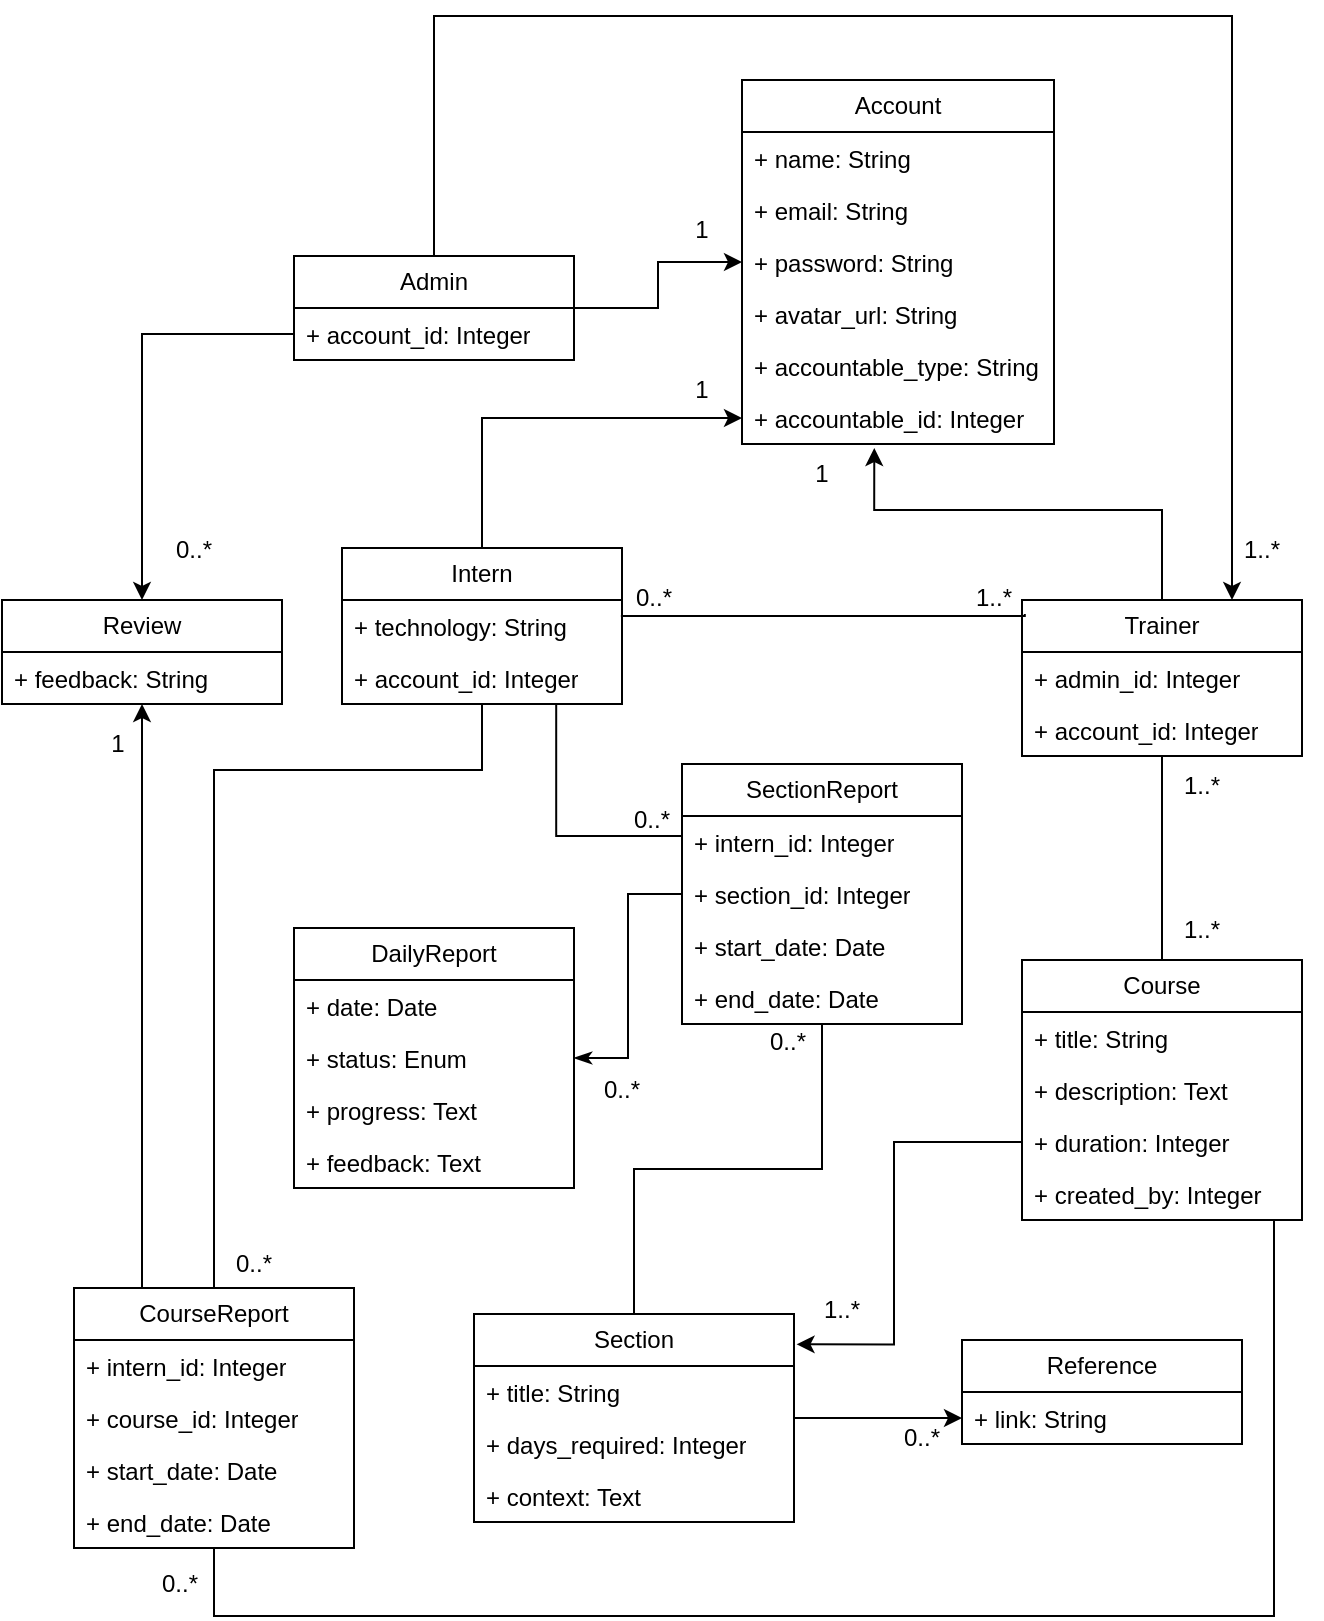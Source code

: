 <mxfile version="21.0.6" type="device"><diagram id="C5RBs43oDa-KdzZeNtuy" name="Page-1"><mxGraphModel dx="1735" dy="2345" grid="1" gridSize="10" guides="1" tooltips="1" connect="1" arrows="1" fold="1" page="1" pageScale="1" pageWidth="827" pageHeight="1169" math="0" shadow="0"><root><mxCell id="WIyWlLk6GJQsqaUBKTNV-0"/><mxCell id="WIyWlLk6GJQsqaUBKTNV-1" parent="WIyWlLk6GJQsqaUBKTNV-0"/><mxCell id="bo-UDaoQowbquBdlkFqw-72" style="edgeStyle=orthogonalEdgeStyle;rounded=0;orthogonalLoop=1;jettySize=auto;html=1;" parent="WIyWlLk6GJQsqaUBKTNV-1" source="bo-UDaoQowbquBdlkFqw-0" target="bo-UDaoQowbquBdlkFqw-66" edge="1"><mxGeometry relative="1" as="geometry"/></mxCell><mxCell id="bo-UDaoQowbquBdlkFqw-96" style="edgeStyle=orthogonalEdgeStyle;rounded=0;orthogonalLoop=1;jettySize=auto;html=1;endArrow=none;endFill=0;exitX=0.996;exitY=0.306;exitDx=0;exitDy=0;exitPerimeter=0;entryX=0.01;entryY=0.089;entryDx=0;entryDy=0;entryPerimeter=0;" parent="WIyWlLk6GJQsqaUBKTNV-1" source="bo-UDaoQowbquBdlkFqw-70" target="bo-UDaoQowbquBdlkFqw-33" edge="1"><mxGeometry relative="1" as="geometry"><Array as="points"><mxPoint x="585" y="-680"/></Array></mxGeometry></mxCell><mxCell id="bo-UDaoQowbquBdlkFqw-0" value="Intern" style="swimlane;fontStyle=0;childLayout=stackLayout;horizontal=1;startSize=26;fillColor=none;horizontalStack=0;resizeParent=1;resizeParentMax=0;resizeLast=0;collapsible=1;marginBottom=0;whiteSpace=wrap;html=1;" parent="WIyWlLk6GJQsqaUBKTNV-1" vertex="1"><mxGeometry x="244" y="-714" width="140" height="78" as="geometry"/></mxCell><mxCell id="bo-UDaoQowbquBdlkFqw-70" value="+ technology: String" style="text;strokeColor=none;fillColor=none;align=left;verticalAlign=top;spacingLeft=4;spacingRight=4;overflow=hidden;rotatable=0;points=[[0,0.5],[1,0.5]];portConstraint=eastwest;whiteSpace=wrap;html=1;" parent="bo-UDaoQowbquBdlkFqw-0" vertex="1"><mxGeometry y="26" width="140" height="26" as="geometry"/></mxCell><mxCell id="bo-UDaoQowbquBdlkFqw-76" value="+ account_id: Integer" style="text;strokeColor=none;fillColor=none;align=left;verticalAlign=top;spacingLeft=4;spacingRight=4;overflow=hidden;rotatable=0;points=[[0,0.5],[1,0.5]];portConstraint=eastwest;whiteSpace=wrap;html=1;" parent="bo-UDaoQowbquBdlkFqw-0" vertex="1"><mxGeometry y="52" width="140" height="26" as="geometry"/></mxCell><mxCell id="bo-UDaoQowbquBdlkFqw-58" style="edgeStyle=orthogonalEdgeStyle;rounded=0;orthogonalLoop=1;jettySize=auto;html=1;entryX=1.008;entryY=0.146;entryDx=0;entryDy=0;exitX=0;exitY=0.5;exitDx=0;exitDy=0;entryPerimeter=0;" parent="WIyWlLk6GJQsqaUBKTNV-1" source="bo-UDaoQowbquBdlkFqw-8" target="bo-UDaoQowbquBdlkFqw-10" edge="1"><mxGeometry relative="1" as="geometry"><Array as="points"><mxPoint x="520" y="-417"/><mxPoint x="520" y="-316"/></Array></mxGeometry></mxCell><mxCell id="bo-UDaoQowbquBdlkFqw-6" value="Course" style="swimlane;fontStyle=0;childLayout=stackLayout;horizontal=1;startSize=26;fillColor=none;horizontalStack=0;resizeParent=1;resizeParentMax=0;resizeLast=0;collapsible=1;marginBottom=0;whiteSpace=wrap;html=1;" parent="WIyWlLk6GJQsqaUBKTNV-1" vertex="1"><mxGeometry x="584" y="-508" width="140" height="130" as="geometry"/></mxCell><mxCell id="bo-UDaoQowbquBdlkFqw-7" value="+ title: String" style="text;strokeColor=none;fillColor=none;align=left;verticalAlign=top;spacingLeft=4;spacingRight=4;overflow=hidden;rotatable=0;points=[[0,0.5],[1,0.5]];portConstraint=eastwest;whiteSpace=wrap;html=1;" parent="bo-UDaoQowbquBdlkFqw-6" vertex="1"><mxGeometry y="26" width="140" height="26" as="geometry"/></mxCell><mxCell id="bo-UDaoQowbquBdlkFqw-49" value="+ description: Text" style="text;strokeColor=none;fillColor=none;align=left;verticalAlign=top;spacingLeft=4;spacingRight=4;overflow=hidden;rotatable=0;points=[[0,0.5],[1,0.5]];portConstraint=eastwest;whiteSpace=wrap;html=1;" parent="bo-UDaoQowbquBdlkFqw-6" vertex="1"><mxGeometry y="52" width="140" height="26" as="geometry"/></mxCell><mxCell id="bo-UDaoQowbquBdlkFqw-8" value="+ duration: Integer" style="text;strokeColor=none;fillColor=none;align=left;verticalAlign=top;spacingLeft=4;spacingRight=4;overflow=hidden;rotatable=0;points=[[0,0.5],[1,0.5]];portConstraint=eastwest;whiteSpace=wrap;html=1;" parent="bo-UDaoQowbquBdlkFqw-6" vertex="1"><mxGeometry y="78" width="140" height="26" as="geometry"/></mxCell><mxCell id="bo-UDaoQowbquBdlkFqw-100" value="+ created_by: Integer" style="text;strokeColor=none;fillColor=none;align=left;verticalAlign=top;spacingLeft=4;spacingRight=4;overflow=hidden;rotatable=0;points=[[0,0.5],[1,0.5]];portConstraint=eastwest;whiteSpace=wrap;html=1;" parent="bo-UDaoQowbquBdlkFqw-6" vertex="1"><mxGeometry y="104" width="140" height="26" as="geometry"/></mxCell><mxCell id="bo-UDaoQowbquBdlkFqw-60" style="edgeStyle=orthogonalEdgeStyle;rounded=0;orthogonalLoop=1;jettySize=auto;html=1;entryX=0;entryY=0.5;entryDx=0;entryDy=0;" parent="WIyWlLk6GJQsqaUBKTNV-1" source="bo-UDaoQowbquBdlkFqw-10" target="bo-UDaoQowbquBdlkFqw-19" edge="1"><mxGeometry relative="1" as="geometry"/></mxCell><mxCell id="bo-UDaoQowbquBdlkFqw-10" value="Section" style="swimlane;fontStyle=0;childLayout=stackLayout;horizontal=1;startSize=26;fillColor=none;horizontalStack=0;resizeParent=1;resizeParentMax=0;resizeLast=0;collapsible=1;marginBottom=0;whiteSpace=wrap;html=1;" parent="WIyWlLk6GJQsqaUBKTNV-1" vertex="1"><mxGeometry x="310" y="-331" width="160" height="104" as="geometry"/></mxCell><mxCell id="bo-UDaoQowbquBdlkFqw-11" value="+ title: String" style="text;strokeColor=none;fillColor=none;align=left;verticalAlign=top;spacingLeft=4;spacingRight=4;overflow=hidden;rotatable=0;points=[[0,0.5],[1,0.5]];portConstraint=eastwest;whiteSpace=wrap;html=1;" parent="bo-UDaoQowbquBdlkFqw-10" vertex="1"><mxGeometry y="26" width="160" height="26" as="geometry"/></mxCell><mxCell id="bo-UDaoQowbquBdlkFqw-25" value="+ days_required: Integer" style="text;strokeColor=none;fillColor=none;align=left;verticalAlign=top;spacingLeft=4;spacingRight=4;overflow=hidden;rotatable=0;points=[[0,0.5],[1,0.5]];portConstraint=eastwest;whiteSpace=wrap;html=1;" parent="bo-UDaoQowbquBdlkFqw-10" vertex="1"><mxGeometry y="52" width="160" height="26" as="geometry"/></mxCell><mxCell id="bo-UDaoQowbquBdlkFqw-12" value="+ context: Text" style="text;strokeColor=none;fillColor=none;align=left;verticalAlign=top;spacingLeft=4;spacingRight=4;overflow=hidden;rotatable=0;points=[[0,0.5],[1,0.5]];portConstraint=eastwest;whiteSpace=wrap;html=1;" parent="bo-UDaoQowbquBdlkFqw-10" vertex="1"><mxGeometry y="78" width="160" height="26" as="geometry"/></mxCell><mxCell id="bo-UDaoQowbquBdlkFqw-16" value="Reference" style="swimlane;fontStyle=0;childLayout=stackLayout;horizontal=1;startSize=26;fillColor=none;horizontalStack=0;resizeParent=1;resizeParentMax=0;resizeLast=0;collapsible=1;marginBottom=0;whiteSpace=wrap;html=1;" parent="WIyWlLk6GJQsqaUBKTNV-1" vertex="1"><mxGeometry x="554" y="-318" width="140" height="52" as="geometry"/></mxCell><mxCell id="bo-UDaoQowbquBdlkFqw-19" value="+ link: String" style="text;strokeColor=none;fillColor=none;align=left;verticalAlign=top;spacingLeft=4;spacingRight=4;overflow=hidden;rotatable=0;points=[[0,0.5],[1,0.5]];portConstraint=eastwest;whiteSpace=wrap;html=1;" parent="bo-UDaoQowbquBdlkFqw-16" vertex="1"><mxGeometry y="26" width="140" height="26" as="geometry"/></mxCell><mxCell id="bo-UDaoQowbquBdlkFqw-26" value="DailyReport" style="swimlane;fontStyle=0;childLayout=stackLayout;horizontal=1;startSize=26;fillColor=none;horizontalStack=0;resizeParent=1;resizeParentMax=0;resizeLast=0;collapsible=1;marginBottom=0;whiteSpace=wrap;html=1;" parent="WIyWlLk6GJQsqaUBKTNV-1" vertex="1"><mxGeometry x="220" y="-524" width="140" height="130" as="geometry"/></mxCell><mxCell id="bo-UDaoQowbquBdlkFqw-27" value="+ date: Date" style="text;strokeColor=none;fillColor=none;align=left;verticalAlign=top;spacingLeft=4;spacingRight=4;overflow=hidden;rotatable=0;points=[[0,0.5],[1,0.5]];portConstraint=eastwest;whiteSpace=wrap;html=1;" parent="bo-UDaoQowbquBdlkFqw-26" vertex="1"><mxGeometry y="26" width="140" height="26" as="geometry"/></mxCell><mxCell id="bo-UDaoQowbquBdlkFqw-29" value="+ status: Enum" style="text;strokeColor=none;fillColor=none;align=left;verticalAlign=top;spacingLeft=4;spacingRight=4;overflow=hidden;rotatable=0;points=[[0,0.5],[1,0.5]];portConstraint=eastwest;whiteSpace=wrap;html=1;" parent="bo-UDaoQowbquBdlkFqw-26" vertex="1"><mxGeometry y="52" width="140" height="26" as="geometry"/></mxCell><mxCell id="bo-UDaoQowbquBdlkFqw-30" value="+ progress: Text" style="text;strokeColor=none;fillColor=none;align=left;verticalAlign=top;spacingLeft=4;spacingRight=4;overflow=hidden;rotatable=0;points=[[0,0.5],[1,0.5]];portConstraint=eastwest;whiteSpace=wrap;html=1;" parent="bo-UDaoQowbquBdlkFqw-26" vertex="1"><mxGeometry y="78" width="140" height="26" as="geometry"/></mxCell><mxCell id="bo-UDaoQowbquBdlkFqw-31" value="+ feedback: Text" style="text;strokeColor=none;fillColor=none;align=left;verticalAlign=top;spacingLeft=4;spacingRight=4;overflow=hidden;rotatable=0;points=[[0,0.5],[1,0.5]];portConstraint=eastwest;whiteSpace=wrap;html=1;" parent="bo-UDaoQowbquBdlkFqw-26" vertex="1"><mxGeometry y="104" width="140" height="26" as="geometry"/></mxCell><mxCell id="bo-UDaoQowbquBdlkFqw-57" style="edgeStyle=orthogonalEdgeStyle;rounded=0;orthogonalLoop=1;jettySize=auto;html=1;endArrow=none;endFill=0;" parent="WIyWlLk6GJQsqaUBKTNV-1" source="bo-UDaoQowbquBdlkFqw-33" target="bo-UDaoQowbquBdlkFqw-6" edge="1"><mxGeometry relative="1" as="geometry"/></mxCell><mxCell id="bo-UDaoQowbquBdlkFqw-73" style="edgeStyle=orthogonalEdgeStyle;rounded=0;orthogonalLoop=1;jettySize=auto;html=1;entryX=0.424;entryY=1.077;entryDx=0;entryDy=0;entryPerimeter=0;" parent="WIyWlLk6GJQsqaUBKTNV-1" source="bo-UDaoQowbquBdlkFqw-33" target="bo-UDaoQowbquBdlkFqw-66" edge="1"><mxGeometry relative="1" as="geometry"><Array as="points"><mxPoint x="564" y="-733"/><mxPoint x="597" y="-733"/></Array></mxGeometry></mxCell><mxCell id="bo-UDaoQowbquBdlkFqw-33" value="Trainer" style="swimlane;fontStyle=0;childLayout=stackLayout;horizontal=1;startSize=26;fillColor=none;horizontalStack=0;resizeParent=1;resizeParentMax=0;resizeLast=0;collapsible=1;marginBottom=0;whiteSpace=wrap;html=1;" parent="WIyWlLk6GJQsqaUBKTNV-1" vertex="1"><mxGeometry x="584" y="-688" width="140" height="78" as="geometry"/></mxCell><mxCell id="bo-UDaoQowbquBdlkFqw-34" value="+ admin_id: Integer" style="text;strokeColor=none;fillColor=none;align=left;verticalAlign=top;spacingLeft=4;spacingRight=4;overflow=hidden;rotatable=0;points=[[0,0.5],[1,0.5]];portConstraint=eastwest;whiteSpace=wrap;html=1;" parent="bo-UDaoQowbquBdlkFqw-33" vertex="1"><mxGeometry y="26" width="140" height="26" as="geometry"/></mxCell><mxCell id="bo-UDaoQowbquBdlkFqw-77" value="+ account_id: Integer" style="text;strokeColor=none;fillColor=none;align=left;verticalAlign=top;spacingLeft=4;spacingRight=4;overflow=hidden;rotatable=0;points=[[0,0.5],[1,0.5]];portConstraint=eastwest;whiteSpace=wrap;html=1;" parent="bo-UDaoQowbquBdlkFqw-33" vertex="1"><mxGeometry y="52" width="140" height="26" as="geometry"/></mxCell><mxCell id="bo-UDaoQowbquBdlkFqw-71" style="edgeStyle=orthogonalEdgeStyle;rounded=0;orthogonalLoop=1;jettySize=auto;html=1;" parent="WIyWlLk6GJQsqaUBKTNV-1" source="bo-UDaoQowbquBdlkFqw-38" target="bo-UDaoQowbquBdlkFqw-61" edge="1"><mxGeometry relative="1" as="geometry"><Array as="points"/></mxGeometry></mxCell><mxCell id="bo-UDaoQowbquBdlkFqw-92" style="edgeStyle=orthogonalEdgeStyle;rounded=0;orthogonalLoop=1;jettySize=auto;html=1;entryX=0.75;entryY=0;entryDx=0;entryDy=0;" parent="WIyWlLk6GJQsqaUBKTNV-1" source="bo-UDaoQowbquBdlkFqw-38" target="bo-UDaoQowbquBdlkFqw-33" edge="1"><mxGeometry relative="1" as="geometry"><Array as="points"><mxPoint x="290" y="-980"/><mxPoint x="689" y="-980"/></Array></mxGeometry></mxCell><mxCell id="bo-UDaoQowbquBdlkFqw-38" value="Admin" style="swimlane;fontStyle=0;childLayout=stackLayout;horizontal=1;startSize=26;fillColor=none;horizontalStack=0;resizeParent=1;resizeParentMax=0;resizeLast=0;collapsible=1;marginBottom=0;whiteSpace=wrap;html=1;" parent="WIyWlLk6GJQsqaUBKTNV-1" vertex="1"><mxGeometry x="220" y="-860" width="140" height="52" as="geometry"/></mxCell><mxCell id="bo-UDaoQowbquBdlkFqw-75" value="+ account_id: Integer" style="text;strokeColor=none;fillColor=none;align=left;verticalAlign=top;spacingLeft=4;spacingRight=4;overflow=hidden;rotatable=0;points=[[0,0.5],[1,0.5]];portConstraint=eastwest;whiteSpace=wrap;html=1;" parent="bo-UDaoQowbquBdlkFqw-38" vertex="1"><mxGeometry y="26" width="140" height="26" as="geometry"/></mxCell><mxCell id="lEpBj5VCTiEoeozHY_Ku-29" style="edgeStyle=orthogonalEdgeStyle;rounded=0;orthogonalLoop=1;jettySize=auto;html=1;endArrow=none;endFill=0;startArrow=classic;startFill=1;" edge="1" parent="WIyWlLk6GJQsqaUBKTNV-1" source="bo-UDaoQowbquBdlkFqw-44" target="lEpBj5VCTiEoeozHY_Ku-12"><mxGeometry relative="1" as="geometry"><Array as="points"><mxPoint x="144" y="-460"/><mxPoint x="144" y="-460"/></Array></mxGeometry></mxCell><mxCell id="bo-UDaoQowbquBdlkFqw-44" value="Review" style="swimlane;fontStyle=0;childLayout=stackLayout;horizontal=1;startSize=26;fillColor=none;horizontalStack=0;resizeParent=1;resizeParentMax=0;resizeLast=0;collapsible=1;marginBottom=0;whiteSpace=wrap;html=1;" parent="WIyWlLk6GJQsqaUBKTNV-1" vertex="1"><mxGeometry x="74" y="-688" width="140" height="52" as="geometry"/></mxCell><mxCell id="bo-UDaoQowbquBdlkFqw-45" value="+ feedback: String" style="text;strokeColor=none;fillColor=none;align=left;verticalAlign=top;spacingLeft=4;spacingRight=4;overflow=hidden;rotatable=0;points=[[0,0.5],[1,0.5]];portConstraint=eastwest;whiteSpace=wrap;html=1;" parent="bo-UDaoQowbquBdlkFqw-44" vertex="1"><mxGeometry y="26" width="140" height="26" as="geometry"/></mxCell><mxCell id="bo-UDaoQowbquBdlkFqw-61" value="Account" style="swimlane;fontStyle=0;childLayout=stackLayout;horizontal=1;startSize=26;fillColor=none;horizontalStack=0;resizeParent=1;resizeParentMax=0;resizeLast=0;collapsible=1;marginBottom=0;whiteSpace=wrap;html=1;" parent="WIyWlLk6GJQsqaUBKTNV-1" vertex="1"><mxGeometry x="444" y="-948" width="156" height="182" as="geometry"/></mxCell><mxCell id="bo-UDaoQowbquBdlkFqw-62" value="+ name: String" style="text;strokeColor=none;fillColor=none;align=left;verticalAlign=top;spacingLeft=4;spacingRight=4;overflow=hidden;rotatable=0;points=[[0,0.5],[1,0.5]];portConstraint=eastwest;whiteSpace=wrap;html=1;" parent="bo-UDaoQowbquBdlkFqw-61" vertex="1"><mxGeometry y="26" width="156" height="26" as="geometry"/></mxCell><mxCell id="bo-UDaoQowbquBdlkFqw-63" value="+ email: String" style="text;strokeColor=none;fillColor=none;align=left;verticalAlign=top;spacingLeft=4;spacingRight=4;overflow=hidden;rotatable=0;points=[[0,0.5],[1,0.5]];portConstraint=eastwest;whiteSpace=wrap;html=1;" parent="bo-UDaoQowbquBdlkFqw-61" vertex="1"><mxGeometry y="52" width="156" height="26" as="geometry"/></mxCell><mxCell id="bo-UDaoQowbquBdlkFqw-64" value="+ password: String" style="text;strokeColor=none;fillColor=none;align=left;verticalAlign=top;spacingLeft=4;spacingRight=4;overflow=hidden;rotatable=0;points=[[0,0.5],[1,0.5]];portConstraint=eastwest;whiteSpace=wrap;html=1;" parent="bo-UDaoQowbquBdlkFqw-61" vertex="1"><mxGeometry y="78" width="156" height="26" as="geometry"/></mxCell><mxCell id="bo-UDaoQowbquBdlkFqw-42" value="+ avatar_url: String" style="text;strokeColor=none;fillColor=none;align=left;verticalAlign=top;spacingLeft=4;spacingRight=4;overflow=hidden;rotatable=0;points=[[0,0.5],[1,0.5]];portConstraint=eastwest;whiteSpace=wrap;html=1;" parent="bo-UDaoQowbquBdlkFqw-61" vertex="1"><mxGeometry y="104" width="156" height="26" as="geometry"/></mxCell><mxCell id="bo-UDaoQowbquBdlkFqw-65" value="+ accountable_type: String" style="text;strokeColor=none;fillColor=none;align=left;verticalAlign=top;spacingLeft=4;spacingRight=4;overflow=hidden;rotatable=0;points=[[0,0.5],[1,0.5]];portConstraint=eastwest;whiteSpace=wrap;html=1;" parent="bo-UDaoQowbquBdlkFqw-61" vertex="1"><mxGeometry y="130" width="156" height="26" as="geometry"/></mxCell><mxCell id="bo-UDaoQowbquBdlkFqw-66" value="+ accountable_id: Integer" style="text;strokeColor=none;fillColor=none;align=left;verticalAlign=top;spacingLeft=4;spacingRight=4;overflow=hidden;rotatable=0;points=[[0,0.5],[1,0.5]];portConstraint=eastwest;whiteSpace=wrap;html=1;" parent="bo-UDaoQowbquBdlkFqw-61" vertex="1"><mxGeometry y="156" width="156" height="26" as="geometry"/></mxCell><mxCell id="bo-UDaoQowbquBdlkFqw-79" value="1" style="text;html=1;strokeColor=none;fillColor=none;align=center;verticalAlign=middle;whiteSpace=wrap;rounded=0;" parent="WIyWlLk6GJQsqaUBKTNV-1" vertex="1"><mxGeometry x="394" y="-888" width="60" height="30" as="geometry"/></mxCell><mxCell id="bo-UDaoQowbquBdlkFqw-80" value="1" style="text;html=1;strokeColor=none;fillColor=none;align=center;verticalAlign=middle;whiteSpace=wrap;rounded=0;" parent="WIyWlLk6GJQsqaUBKTNV-1" vertex="1"><mxGeometry x="394" y="-808" width="60" height="30" as="geometry"/></mxCell><mxCell id="bo-UDaoQowbquBdlkFqw-81" value="1" style="text;html=1;strokeColor=none;fillColor=none;align=center;verticalAlign=middle;whiteSpace=wrap;rounded=0;" parent="WIyWlLk6GJQsqaUBKTNV-1" vertex="1"><mxGeometry x="454" y="-766" width="60" height="30" as="geometry"/></mxCell><mxCell id="bo-UDaoQowbquBdlkFqw-83" value="0..*" style="text;html=1;strokeColor=none;fillColor=none;align=center;verticalAlign=middle;whiteSpace=wrap;rounded=0;" parent="WIyWlLk6GJQsqaUBKTNV-1" vertex="1"><mxGeometry x="140" y="-728" width="60" height="30" as="geometry"/></mxCell><mxCell id="bo-UDaoQowbquBdlkFqw-84" value="0..*" style="text;html=1;strokeColor=none;fillColor=none;align=center;verticalAlign=middle;whiteSpace=wrap;rounded=0;" parent="WIyWlLk6GJQsqaUBKTNV-1" vertex="1"><mxGeometry x="354" y="-458" width="60" height="30" as="geometry"/></mxCell><mxCell id="bo-UDaoQowbquBdlkFqw-85" value="0..*" style="text;html=1;strokeColor=none;fillColor=none;align=center;verticalAlign=middle;whiteSpace=wrap;rounded=0;" parent="WIyWlLk6GJQsqaUBKTNV-1" vertex="1"><mxGeometry x="504" y="-284" width="60" height="30" as="geometry"/></mxCell><mxCell id="bo-UDaoQowbquBdlkFqw-86" value="1..*" style="text;html=1;strokeColor=none;fillColor=none;align=center;verticalAlign=middle;whiteSpace=wrap;rounded=0;" parent="WIyWlLk6GJQsqaUBKTNV-1" vertex="1"><mxGeometry x="464" y="-348" width="60" height="30" as="geometry"/></mxCell><mxCell id="bo-UDaoQowbquBdlkFqw-88" value="1..*" style="text;html=1;strokeColor=none;fillColor=none;align=center;verticalAlign=middle;whiteSpace=wrap;rounded=0;" parent="WIyWlLk6GJQsqaUBKTNV-1" vertex="1"><mxGeometry x="644" y="-538" width="60" height="30" as="geometry"/></mxCell><mxCell id="bo-UDaoQowbquBdlkFqw-90" value="1..*" style="text;html=1;strokeColor=none;fillColor=none;align=center;verticalAlign=middle;whiteSpace=wrap;rounded=0;" parent="WIyWlLk6GJQsqaUBKTNV-1" vertex="1"><mxGeometry x="674" y="-728" width="60" height="30" as="geometry"/></mxCell><mxCell id="bo-UDaoQowbquBdlkFqw-91" style="edgeStyle=orthogonalEdgeStyle;rounded=0;orthogonalLoop=1;jettySize=auto;html=1;entryX=0.5;entryY=0;entryDx=0;entryDy=0;" parent="WIyWlLk6GJQsqaUBKTNV-1" source="bo-UDaoQowbquBdlkFqw-75" target="bo-UDaoQowbquBdlkFqw-44" edge="1"><mxGeometry relative="1" as="geometry"/></mxCell><mxCell id="bo-UDaoQowbquBdlkFqw-97" value="1..*" style="text;html=1;strokeColor=none;fillColor=none;align=center;verticalAlign=middle;whiteSpace=wrap;rounded=0;" parent="WIyWlLk6GJQsqaUBKTNV-1" vertex="1"><mxGeometry x="540" y="-704" width="60" height="30" as="geometry"/></mxCell><mxCell id="bo-UDaoQowbquBdlkFqw-99" value="1..*" style="text;html=1;strokeColor=none;fillColor=none;align=center;verticalAlign=middle;whiteSpace=wrap;rounded=0;" parent="WIyWlLk6GJQsqaUBKTNV-1" vertex="1"><mxGeometry x="644" y="-610" width="60" height="30" as="geometry"/></mxCell><mxCell id="lEpBj5VCTiEoeozHY_Ku-4" value="0..*" style="text;html=1;strokeColor=none;fillColor=none;align=center;verticalAlign=middle;whiteSpace=wrap;rounded=0;" vertex="1" parent="WIyWlLk6GJQsqaUBKTNV-1"><mxGeometry x="370" y="-704" width="60" height="30" as="geometry"/></mxCell><mxCell id="lEpBj5VCTiEoeozHY_Ku-8" value="SectionReport" style="swimlane;fontStyle=0;childLayout=stackLayout;horizontal=1;startSize=26;fillColor=none;horizontalStack=0;resizeParent=1;resizeParentMax=0;resizeLast=0;collapsible=1;marginBottom=0;whiteSpace=wrap;html=1;" vertex="1" parent="WIyWlLk6GJQsqaUBKTNV-1"><mxGeometry x="414" y="-606" width="140" height="130" as="geometry"/></mxCell><mxCell id="lEpBj5VCTiEoeozHY_Ku-9" value="+ intern_id: Integer" style="text;strokeColor=none;fillColor=none;align=left;verticalAlign=top;spacingLeft=4;spacingRight=4;overflow=hidden;rotatable=0;points=[[0,0.5],[1,0.5]];portConstraint=eastwest;whiteSpace=wrap;html=1;" vertex="1" parent="lEpBj5VCTiEoeozHY_Ku-8"><mxGeometry y="26" width="140" height="26" as="geometry"/></mxCell><mxCell id="lEpBj5VCTiEoeozHY_Ku-10" value="+ section_id: Integer" style="text;strokeColor=none;fillColor=none;align=left;verticalAlign=top;spacingLeft=4;spacingRight=4;overflow=hidden;rotatable=0;points=[[0,0.5],[1,0.5]];portConstraint=eastwest;whiteSpace=wrap;html=1;" vertex="1" parent="lEpBj5VCTiEoeozHY_Ku-8"><mxGeometry y="52" width="140" height="26" as="geometry"/></mxCell><mxCell id="lEpBj5VCTiEoeozHY_Ku-11" value="+ start_date: Date" style="text;strokeColor=none;fillColor=none;align=left;verticalAlign=top;spacingLeft=4;spacingRight=4;overflow=hidden;rotatable=0;points=[[0,0.5],[1,0.5]];portConstraint=eastwest;whiteSpace=wrap;html=1;" vertex="1" parent="lEpBj5VCTiEoeozHY_Ku-8"><mxGeometry y="78" width="140" height="26" as="geometry"/></mxCell><mxCell id="lEpBj5VCTiEoeozHY_Ku-22" value="+ end_date: Date" style="text;strokeColor=none;fillColor=none;align=left;verticalAlign=top;spacingLeft=4;spacingRight=4;overflow=hidden;rotatable=0;points=[[0,0.5],[1,0.5]];portConstraint=eastwest;whiteSpace=wrap;html=1;" vertex="1" parent="lEpBj5VCTiEoeozHY_Ku-8"><mxGeometry y="104" width="140" height="26" as="geometry"/></mxCell><mxCell id="lEpBj5VCTiEoeozHY_Ku-12" value="CourseReport" style="swimlane;fontStyle=0;childLayout=stackLayout;horizontal=1;startSize=26;fillColor=none;horizontalStack=0;resizeParent=1;resizeParentMax=0;resizeLast=0;collapsible=1;marginBottom=0;whiteSpace=wrap;html=1;" vertex="1" parent="WIyWlLk6GJQsqaUBKTNV-1"><mxGeometry x="110" y="-344" width="140" height="130" as="geometry"/></mxCell><mxCell id="lEpBj5VCTiEoeozHY_Ku-13" value="+ intern_id: Integer" style="text;strokeColor=none;fillColor=none;align=left;verticalAlign=top;spacingLeft=4;spacingRight=4;overflow=hidden;rotatable=0;points=[[0,0.5],[1,0.5]];portConstraint=eastwest;whiteSpace=wrap;html=1;" vertex="1" parent="lEpBj5VCTiEoeozHY_Ku-12"><mxGeometry y="26" width="140" height="26" as="geometry"/></mxCell><mxCell id="lEpBj5VCTiEoeozHY_Ku-14" value="+ course_id: Integer" style="text;strokeColor=none;fillColor=none;align=left;verticalAlign=top;spacingLeft=4;spacingRight=4;overflow=hidden;rotatable=0;points=[[0,0.5],[1,0.5]];portConstraint=eastwest;whiteSpace=wrap;html=1;" vertex="1" parent="lEpBj5VCTiEoeozHY_Ku-12"><mxGeometry y="52" width="140" height="26" as="geometry"/></mxCell><mxCell id="lEpBj5VCTiEoeozHY_Ku-15" value="+ start_date: Date" style="text;strokeColor=none;fillColor=none;align=left;verticalAlign=top;spacingLeft=4;spacingRight=4;overflow=hidden;rotatable=0;points=[[0,0.5],[1,0.5]];portConstraint=eastwest;whiteSpace=wrap;html=1;" vertex="1" parent="lEpBj5VCTiEoeozHY_Ku-12"><mxGeometry y="78" width="140" height="26" as="geometry"/></mxCell><mxCell id="lEpBj5VCTiEoeozHY_Ku-23" value="+ end_date: Date" style="text;strokeColor=none;fillColor=none;align=left;verticalAlign=top;spacingLeft=4;spacingRight=4;overflow=hidden;rotatable=0;points=[[0,0.5],[1,0.5]];portConstraint=eastwest;whiteSpace=wrap;html=1;" vertex="1" parent="lEpBj5VCTiEoeozHY_Ku-12"><mxGeometry y="104" width="140" height="26" as="geometry"/></mxCell><mxCell id="lEpBj5VCTiEoeozHY_Ku-16" value="" style="endArrow=none;html=1;rounded=0;exitX=0.765;exitY=0.996;exitDx=0;exitDy=0;exitPerimeter=0;endFill=0;edgeStyle=orthogonalEdgeStyle;" edge="1" parent="WIyWlLk6GJQsqaUBKTNV-1" source="bo-UDaoQowbquBdlkFqw-76" target="lEpBj5VCTiEoeozHY_Ku-8"><mxGeometry relative="1" as="geometry"><mxPoint x="340" y="-570" as="sourcePoint"/><mxPoint x="410" y="-570" as="targetPoint"/><Array as="points"><mxPoint x="351" y="-570"/></Array></mxGeometry></mxCell><mxCell id="lEpBj5VCTiEoeozHY_Ku-17" value="0..*" style="resizable=0;html=1;whiteSpace=wrap;align=right;verticalAlign=bottom;" connectable="0" vertex="1" parent="lEpBj5VCTiEoeozHY_Ku-16"><mxGeometry x="1" relative="1" as="geometry"><mxPoint x="-4" as="offset"/></mxGeometry></mxCell><mxCell id="lEpBj5VCTiEoeozHY_Ku-18" value="" style="endArrow=none;html=1;rounded=0;edgeStyle=orthogonalEdgeStyle;endFill=0;" edge="1" parent="WIyWlLk6GJQsqaUBKTNV-1" source="bo-UDaoQowbquBdlkFqw-0" target="lEpBj5VCTiEoeozHY_Ku-12"><mxGeometry relative="1" as="geometry"><mxPoint x="380" y="-570" as="sourcePoint"/><mxPoint x="540" y="-570" as="targetPoint"/><Array as="points"><mxPoint x="314" y="-603"/><mxPoint x="180" y="-603"/></Array></mxGeometry></mxCell><mxCell id="lEpBj5VCTiEoeozHY_Ku-19" value="0..*" style="resizable=0;html=1;whiteSpace=wrap;align=right;verticalAlign=bottom;" connectable="0" vertex="1" parent="lEpBj5VCTiEoeozHY_Ku-18"><mxGeometry x="1" relative="1" as="geometry"><mxPoint x="30" y="-4" as="offset"/></mxGeometry></mxCell><mxCell id="lEpBj5VCTiEoeozHY_Ku-20" value="" style="endArrow=none;html=1;rounded=0;edgeStyle=orthogonalEdgeStyle;startArrow=none;startFill=0;endFill=0;" edge="1" parent="WIyWlLk6GJQsqaUBKTNV-1" source="bo-UDaoQowbquBdlkFqw-10" target="lEpBj5VCTiEoeozHY_Ku-8"><mxGeometry relative="1" as="geometry"><mxPoint x="320" y="-400" as="sourcePoint"/><mxPoint x="480" y="-400" as="targetPoint"/></mxGeometry></mxCell><mxCell id="lEpBj5VCTiEoeozHY_Ku-21" value="0..*" style="resizable=0;html=1;whiteSpace=wrap;align=right;verticalAlign=bottom;" connectable="0" vertex="1" parent="lEpBj5VCTiEoeozHY_Ku-20"><mxGeometry x="1" relative="1" as="geometry"><mxPoint x="-7" y="17" as="offset"/></mxGeometry></mxCell><mxCell id="lEpBj5VCTiEoeozHY_Ku-24" value="" style="endArrow=none;html=1;rounded=0;edgeStyle=orthogonalEdgeStyle;endFill=0;" edge="1" parent="WIyWlLk6GJQsqaUBKTNV-1" source="bo-UDaoQowbquBdlkFqw-6" target="lEpBj5VCTiEoeozHY_Ku-23"><mxGeometry relative="1" as="geometry"><mxPoint x="530" y="-490" as="sourcePoint"/><mxPoint x="690" y="-490" as="targetPoint"/><Array as="points"><mxPoint x="710" y="-180"/><mxPoint x="180" y="-180"/></Array></mxGeometry></mxCell><mxCell id="lEpBj5VCTiEoeozHY_Ku-25" value="0..*" style="resizable=0;html=1;whiteSpace=wrap;align=right;verticalAlign=bottom;" connectable="0" vertex="1" parent="lEpBj5VCTiEoeozHY_Ku-24"><mxGeometry x="1" relative="1" as="geometry"><mxPoint x="-7" y="26" as="offset"/></mxGeometry></mxCell><mxCell id="lEpBj5VCTiEoeozHY_Ku-26" value="" style="endArrow=classicThin;html=1;rounded=0;edgeStyle=orthogonalEdgeStyle;endFill=1;" edge="1" parent="WIyWlLk6GJQsqaUBKTNV-1" source="lEpBj5VCTiEoeozHY_Ku-8" target="bo-UDaoQowbquBdlkFqw-26"><mxGeometry relative="1" as="geometry"><mxPoint x="90" y="-290" as="sourcePoint"/><mxPoint x="250" y="-290" as="targetPoint"/></mxGeometry></mxCell><mxCell id="lEpBj5VCTiEoeozHY_Ku-30" value="1" style="text;html=1;strokeColor=none;fillColor=none;align=center;verticalAlign=middle;whiteSpace=wrap;rounded=0;" vertex="1" parent="WIyWlLk6GJQsqaUBKTNV-1"><mxGeometry x="102" y="-631" width="60" height="30" as="geometry"/></mxCell></root></mxGraphModel></diagram></mxfile>